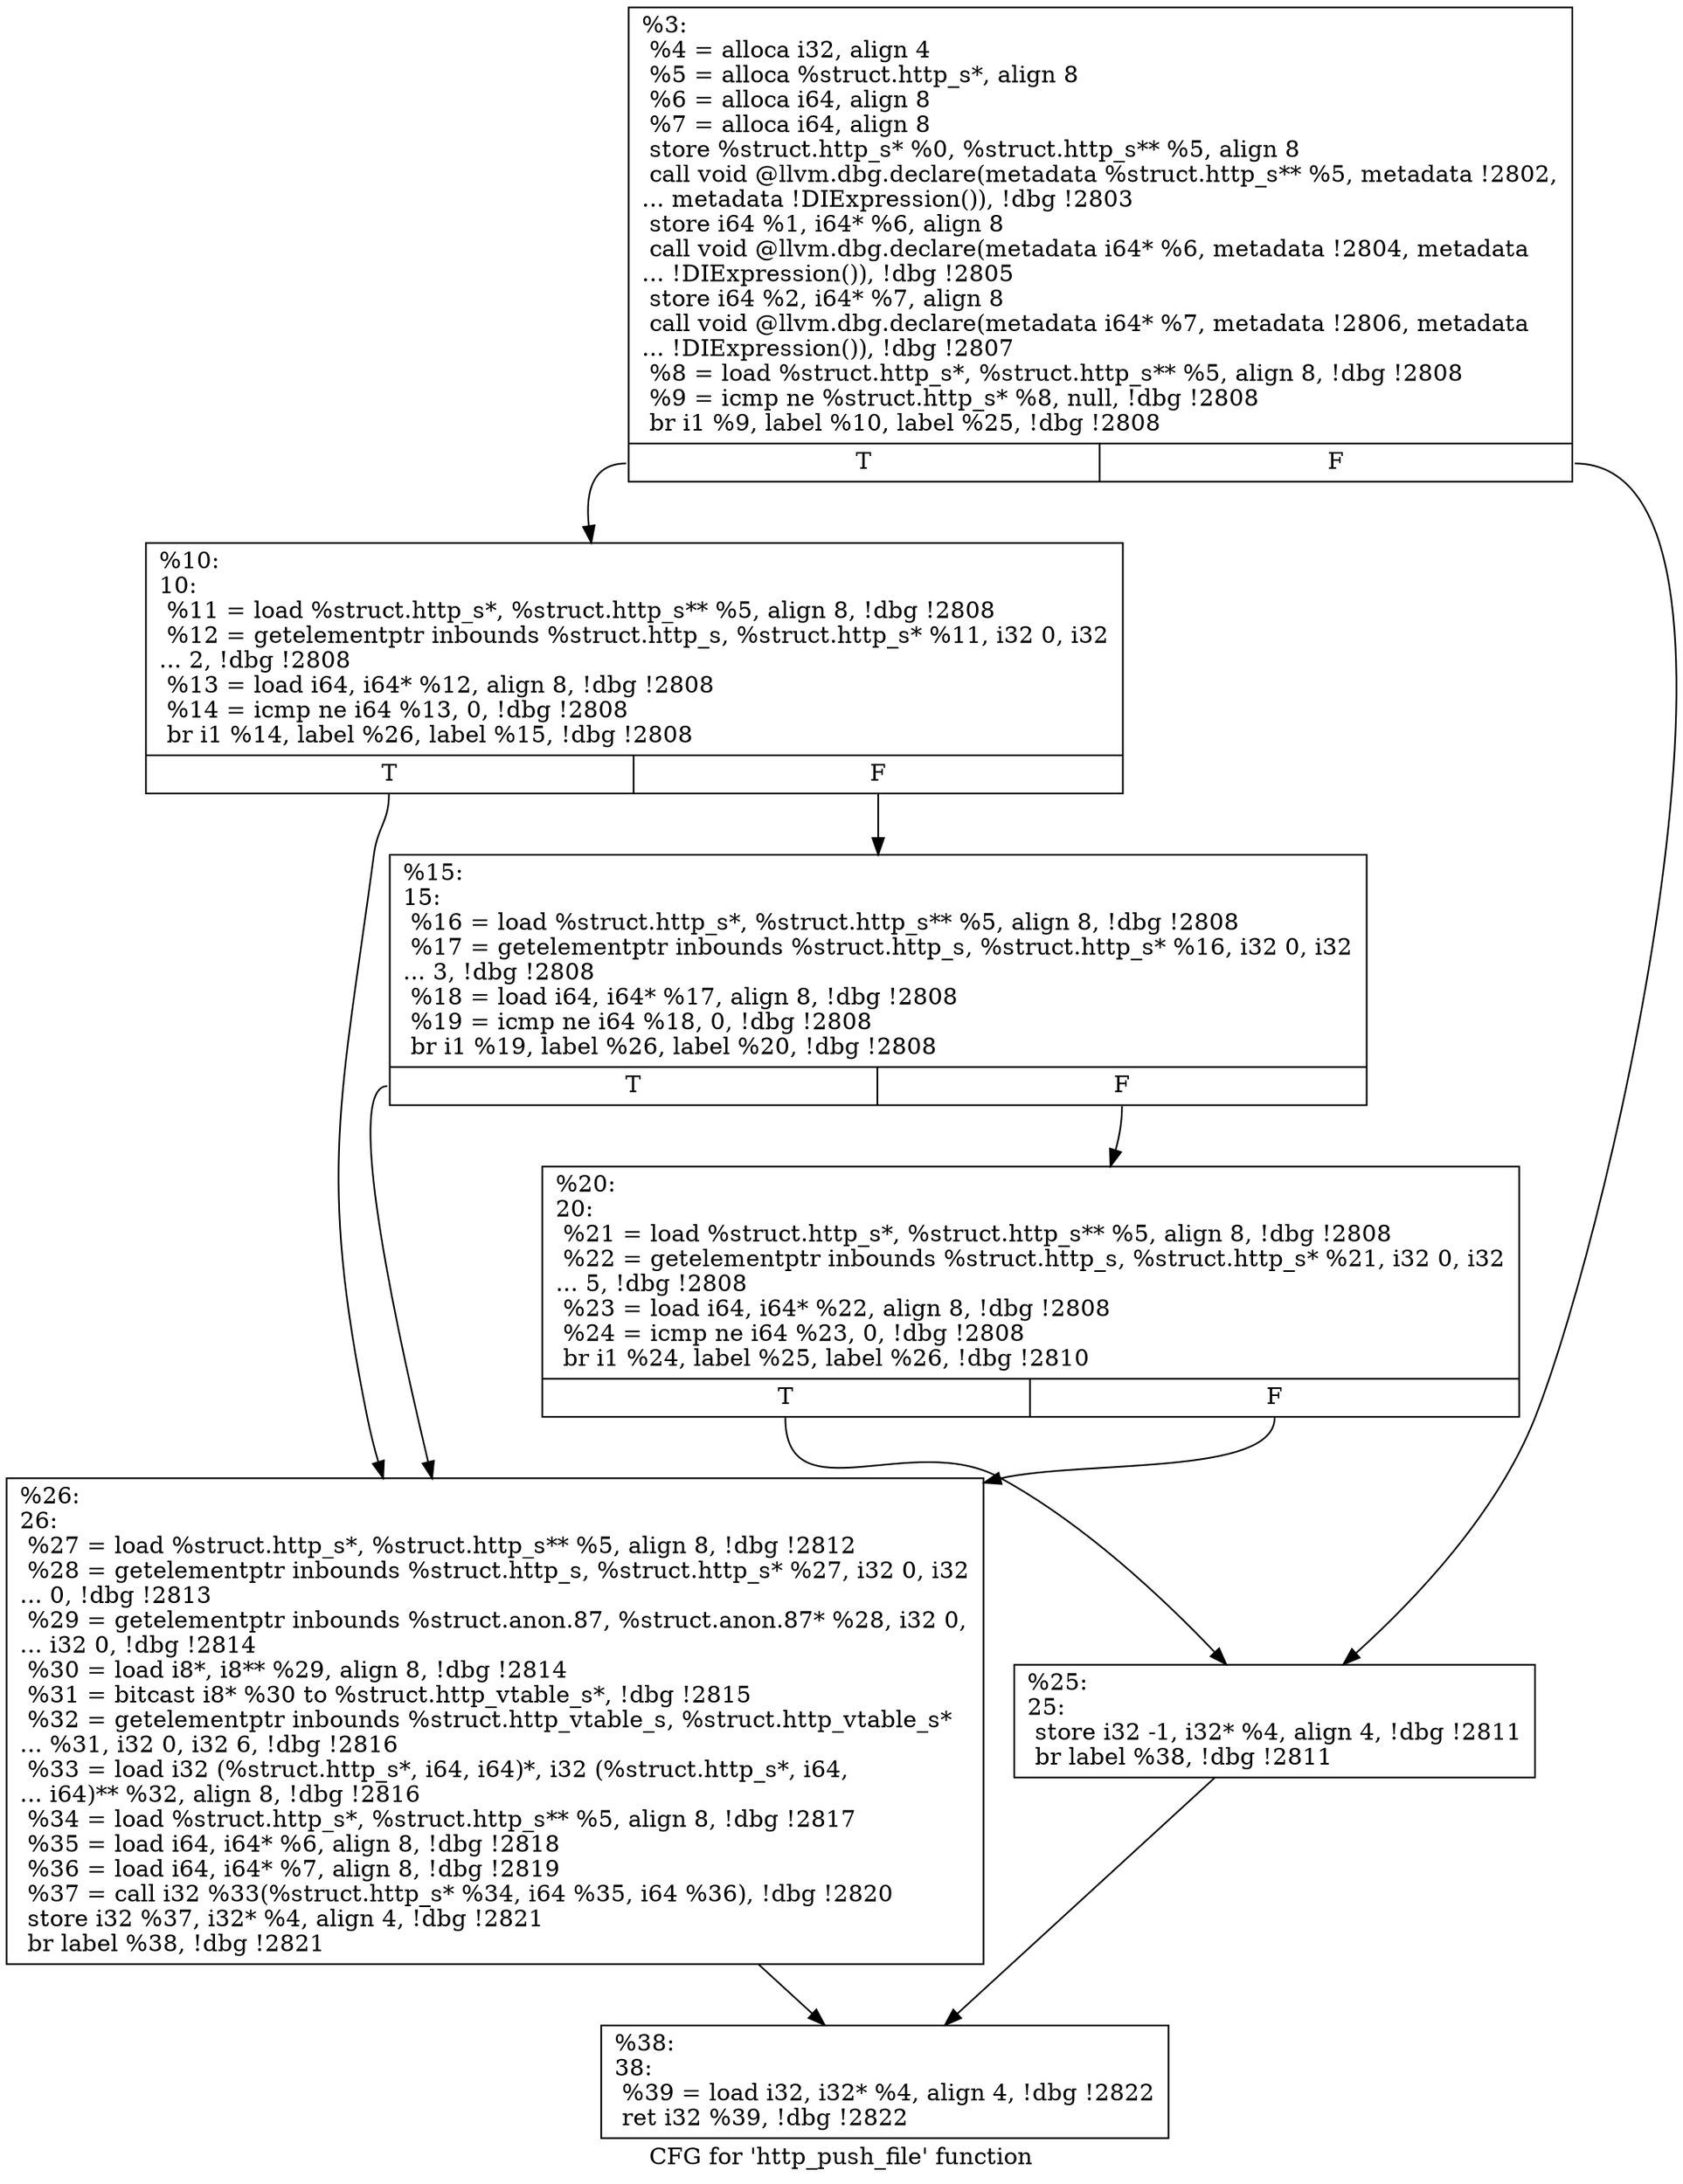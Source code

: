 digraph "CFG for 'http_push_file' function" {
	label="CFG for 'http_push_file' function";

	Node0x5568523352d0 [shape=record,label="{%3:\l  %4 = alloca i32, align 4\l  %5 = alloca %struct.http_s*, align 8\l  %6 = alloca i64, align 8\l  %7 = alloca i64, align 8\l  store %struct.http_s* %0, %struct.http_s** %5, align 8\l  call void @llvm.dbg.declare(metadata %struct.http_s** %5, metadata !2802,\l... metadata !DIExpression()), !dbg !2803\l  store i64 %1, i64* %6, align 8\l  call void @llvm.dbg.declare(metadata i64* %6, metadata !2804, metadata\l... !DIExpression()), !dbg !2805\l  store i64 %2, i64* %7, align 8\l  call void @llvm.dbg.declare(metadata i64* %7, metadata !2806, metadata\l... !DIExpression()), !dbg !2807\l  %8 = load %struct.http_s*, %struct.http_s** %5, align 8, !dbg !2808\l  %9 = icmp ne %struct.http_s* %8, null, !dbg !2808\l  br i1 %9, label %10, label %25, !dbg !2808\l|{<s0>T|<s1>F}}"];
	Node0x5568523352d0:s0 -> Node0x556852337170;
	Node0x5568523352d0:s1 -> Node0x556852337260;
	Node0x556852337170 [shape=record,label="{%10:\l10:                                               \l  %11 = load %struct.http_s*, %struct.http_s** %5, align 8, !dbg !2808\l  %12 = getelementptr inbounds %struct.http_s, %struct.http_s* %11, i32 0, i32\l... 2, !dbg !2808\l  %13 = load i64, i64* %12, align 8, !dbg !2808\l  %14 = icmp ne i64 %13, 0, !dbg !2808\l  br i1 %14, label %26, label %15, !dbg !2808\l|{<s0>T|<s1>F}}"];
	Node0x556852337170:s0 -> Node0x5568523372b0;
	Node0x556852337170:s1 -> Node0x5568523371c0;
	Node0x5568523371c0 [shape=record,label="{%15:\l15:                                               \l  %16 = load %struct.http_s*, %struct.http_s** %5, align 8, !dbg !2808\l  %17 = getelementptr inbounds %struct.http_s, %struct.http_s* %16, i32 0, i32\l... 3, !dbg !2808\l  %18 = load i64, i64* %17, align 8, !dbg !2808\l  %19 = icmp ne i64 %18, 0, !dbg !2808\l  br i1 %19, label %26, label %20, !dbg !2808\l|{<s0>T|<s1>F}}"];
	Node0x5568523371c0:s0 -> Node0x5568523372b0;
	Node0x5568523371c0:s1 -> Node0x556852337210;
	Node0x556852337210 [shape=record,label="{%20:\l20:                                               \l  %21 = load %struct.http_s*, %struct.http_s** %5, align 8, !dbg !2808\l  %22 = getelementptr inbounds %struct.http_s, %struct.http_s* %21, i32 0, i32\l... 5, !dbg !2808\l  %23 = load i64, i64* %22, align 8, !dbg !2808\l  %24 = icmp ne i64 %23, 0, !dbg !2808\l  br i1 %24, label %25, label %26, !dbg !2810\l|{<s0>T|<s1>F}}"];
	Node0x556852337210:s0 -> Node0x556852337260;
	Node0x556852337210:s1 -> Node0x5568523372b0;
	Node0x556852337260 [shape=record,label="{%25:\l25:                                               \l  store i32 -1, i32* %4, align 4, !dbg !2811\l  br label %38, !dbg !2811\l}"];
	Node0x556852337260 -> Node0x556852337300;
	Node0x5568523372b0 [shape=record,label="{%26:\l26:                                               \l  %27 = load %struct.http_s*, %struct.http_s** %5, align 8, !dbg !2812\l  %28 = getelementptr inbounds %struct.http_s, %struct.http_s* %27, i32 0, i32\l... 0, !dbg !2813\l  %29 = getelementptr inbounds %struct.anon.87, %struct.anon.87* %28, i32 0,\l... i32 0, !dbg !2814\l  %30 = load i8*, i8** %29, align 8, !dbg !2814\l  %31 = bitcast i8* %30 to %struct.http_vtable_s*, !dbg !2815\l  %32 = getelementptr inbounds %struct.http_vtable_s, %struct.http_vtable_s*\l... %31, i32 0, i32 6, !dbg !2816\l  %33 = load i32 (%struct.http_s*, i64, i64)*, i32 (%struct.http_s*, i64,\l... i64)** %32, align 8, !dbg !2816\l  %34 = load %struct.http_s*, %struct.http_s** %5, align 8, !dbg !2817\l  %35 = load i64, i64* %6, align 8, !dbg !2818\l  %36 = load i64, i64* %7, align 8, !dbg !2819\l  %37 = call i32 %33(%struct.http_s* %34, i64 %35, i64 %36), !dbg !2820\l  store i32 %37, i32* %4, align 4, !dbg !2821\l  br label %38, !dbg !2821\l}"];
	Node0x5568523372b0 -> Node0x556852337300;
	Node0x556852337300 [shape=record,label="{%38:\l38:                                               \l  %39 = load i32, i32* %4, align 4, !dbg !2822\l  ret i32 %39, !dbg !2822\l}"];
}
